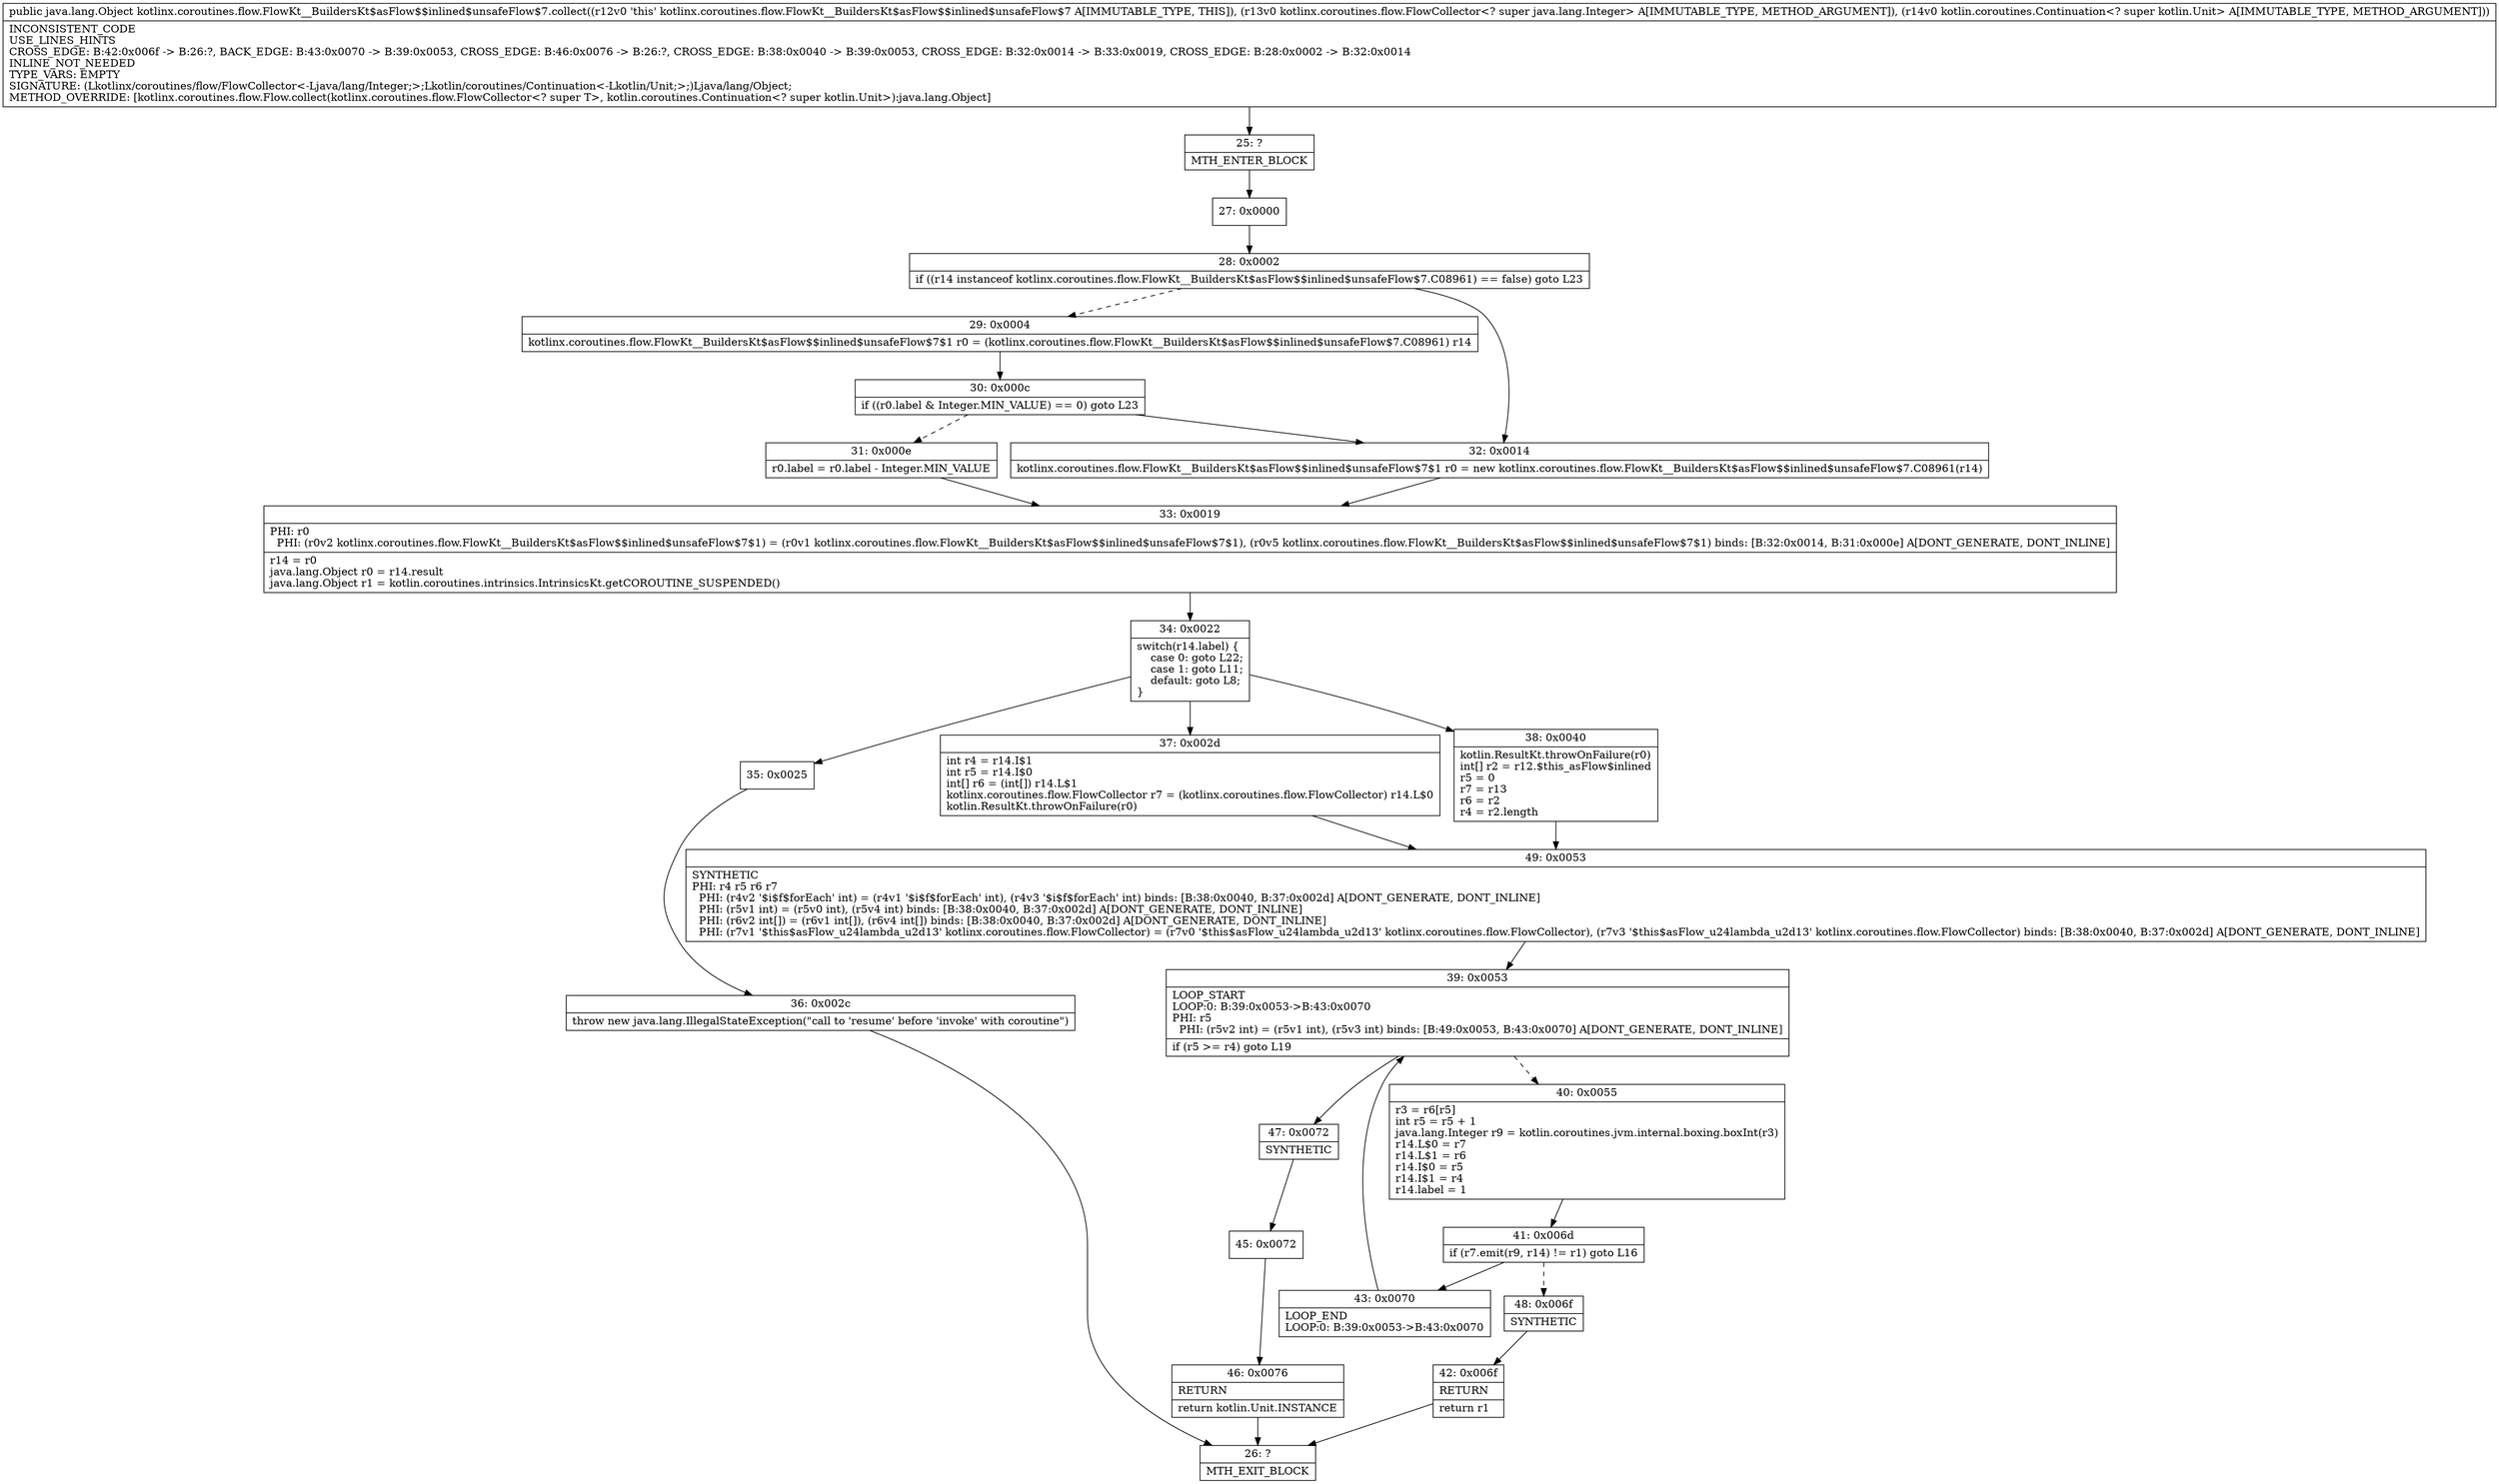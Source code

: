 digraph "CFG forkotlinx.coroutines.flow.FlowKt__BuildersKt$asFlow$$inlined$unsafeFlow$7.collect(Lkotlinx\/coroutines\/flow\/FlowCollector;Lkotlin\/coroutines\/Continuation;)Ljava\/lang\/Object;" {
Node_25 [shape=record,label="{25\:\ ?|MTH_ENTER_BLOCK\l}"];
Node_27 [shape=record,label="{27\:\ 0x0000}"];
Node_28 [shape=record,label="{28\:\ 0x0002|if ((r14 instanceof kotlinx.coroutines.flow.FlowKt__BuildersKt$asFlow$$inlined$unsafeFlow$7.C08961) == false) goto L23\l}"];
Node_29 [shape=record,label="{29\:\ 0x0004|kotlinx.coroutines.flow.FlowKt__BuildersKt$asFlow$$inlined$unsafeFlow$7$1 r0 = (kotlinx.coroutines.flow.FlowKt__BuildersKt$asFlow$$inlined$unsafeFlow$7.C08961) r14\l}"];
Node_30 [shape=record,label="{30\:\ 0x000c|if ((r0.label & Integer.MIN_VALUE) == 0) goto L23\l}"];
Node_31 [shape=record,label="{31\:\ 0x000e|r0.label = r0.label \- Integer.MIN_VALUE\l}"];
Node_33 [shape=record,label="{33\:\ 0x0019|PHI: r0 \l  PHI: (r0v2 kotlinx.coroutines.flow.FlowKt__BuildersKt$asFlow$$inlined$unsafeFlow$7$1) = (r0v1 kotlinx.coroutines.flow.FlowKt__BuildersKt$asFlow$$inlined$unsafeFlow$7$1), (r0v5 kotlinx.coroutines.flow.FlowKt__BuildersKt$asFlow$$inlined$unsafeFlow$7$1) binds: [B:32:0x0014, B:31:0x000e] A[DONT_GENERATE, DONT_INLINE]\l|r14 = r0\ljava.lang.Object r0 = r14.result\ljava.lang.Object r1 = kotlin.coroutines.intrinsics.IntrinsicsKt.getCOROUTINE_SUSPENDED()\l}"];
Node_34 [shape=record,label="{34\:\ 0x0022|switch(r14.label) \{\l    case 0: goto L22;\l    case 1: goto L11;\l    default: goto L8;\l\}\l}"];
Node_35 [shape=record,label="{35\:\ 0x0025}"];
Node_36 [shape=record,label="{36\:\ 0x002c|throw new java.lang.IllegalStateException(\"call to 'resume' before 'invoke' with coroutine\")\l}"];
Node_26 [shape=record,label="{26\:\ ?|MTH_EXIT_BLOCK\l}"];
Node_37 [shape=record,label="{37\:\ 0x002d|int r4 = r14.I$1\lint r5 = r14.I$0\lint[] r6 = (int[]) r14.L$1\lkotlinx.coroutines.flow.FlowCollector r7 = (kotlinx.coroutines.flow.FlowCollector) r14.L$0\lkotlin.ResultKt.throwOnFailure(r0)\l}"];
Node_49 [shape=record,label="{49\:\ 0x0053|SYNTHETIC\lPHI: r4 r5 r6 r7 \l  PHI: (r4v2 '$i$f$forEach' int) = (r4v1 '$i$f$forEach' int), (r4v3 '$i$f$forEach' int) binds: [B:38:0x0040, B:37:0x002d] A[DONT_GENERATE, DONT_INLINE]\l  PHI: (r5v1 int) = (r5v0 int), (r5v4 int) binds: [B:38:0x0040, B:37:0x002d] A[DONT_GENERATE, DONT_INLINE]\l  PHI: (r6v2 int[]) = (r6v1 int[]), (r6v4 int[]) binds: [B:38:0x0040, B:37:0x002d] A[DONT_GENERATE, DONT_INLINE]\l  PHI: (r7v1 '$this$asFlow_u24lambda_u2d13' kotlinx.coroutines.flow.FlowCollector) = (r7v0 '$this$asFlow_u24lambda_u2d13' kotlinx.coroutines.flow.FlowCollector), (r7v3 '$this$asFlow_u24lambda_u2d13' kotlinx.coroutines.flow.FlowCollector) binds: [B:38:0x0040, B:37:0x002d] A[DONT_GENERATE, DONT_INLINE]\l}"];
Node_39 [shape=record,label="{39\:\ 0x0053|LOOP_START\lLOOP:0: B:39:0x0053\-\>B:43:0x0070\lPHI: r5 \l  PHI: (r5v2 int) = (r5v1 int), (r5v3 int) binds: [B:49:0x0053, B:43:0x0070] A[DONT_GENERATE, DONT_INLINE]\l|if (r5 \>= r4) goto L19\l}"];
Node_40 [shape=record,label="{40\:\ 0x0055|r3 = r6[r5]\lint r5 = r5 + 1\ljava.lang.Integer r9 = kotlin.coroutines.jvm.internal.boxing.boxInt(r3)\lr14.L$0 = r7\lr14.L$1 = r6\lr14.I$0 = r5\lr14.I$1 = r4\lr14.label = 1\l}"];
Node_41 [shape=record,label="{41\:\ 0x006d|if (r7.emit(r9, r14) != r1) goto L16\l}"];
Node_43 [shape=record,label="{43\:\ 0x0070|LOOP_END\lLOOP:0: B:39:0x0053\-\>B:43:0x0070\l}"];
Node_48 [shape=record,label="{48\:\ 0x006f|SYNTHETIC\l}"];
Node_42 [shape=record,label="{42\:\ 0x006f|RETURN\l|return r1\l}"];
Node_47 [shape=record,label="{47\:\ 0x0072|SYNTHETIC\l}"];
Node_45 [shape=record,label="{45\:\ 0x0072}"];
Node_46 [shape=record,label="{46\:\ 0x0076|RETURN\l|return kotlin.Unit.INSTANCE\l}"];
Node_38 [shape=record,label="{38\:\ 0x0040|kotlin.ResultKt.throwOnFailure(r0)\lint[] r2 = r12.$this_asFlow$inlined\lr5 = 0\lr7 = r13\lr6 = r2\lr4 = r2.length\l}"];
Node_32 [shape=record,label="{32\:\ 0x0014|kotlinx.coroutines.flow.FlowKt__BuildersKt$asFlow$$inlined$unsafeFlow$7$1 r0 = new kotlinx.coroutines.flow.FlowKt__BuildersKt$asFlow$$inlined$unsafeFlow$7.C08961(r14)\l}"];
MethodNode[shape=record,label="{public java.lang.Object kotlinx.coroutines.flow.FlowKt__BuildersKt$asFlow$$inlined$unsafeFlow$7.collect((r12v0 'this' kotlinx.coroutines.flow.FlowKt__BuildersKt$asFlow$$inlined$unsafeFlow$7 A[IMMUTABLE_TYPE, THIS]), (r13v0 kotlinx.coroutines.flow.FlowCollector\<? super java.lang.Integer\> A[IMMUTABLE_TYPE, METHOD_ARGUMENT]), (r14v0 kotlin.coroutines.Continuation\<? super kotlin.Unit\> A[IMMUTABLE_TYPE, METHOD_ARGUMENT]))  | INCONSISTENT_CODE\lUSE_LINES_HINTS\lCROSS_EDGE: B:42:0x006f \-\> B:26:?, BACK_EDGE: B:43:0x0070 \-\> B:39:0x0053, CROSS_EDGE: B:46:0x0076 \-\> B:26:?, CROSS_EDGE: B:38:0x0040 \-\> B:39:0x0053, CROSS_EDGE: B:32:0x0014 \-\> B:33:0x0019, CROSS_EDGE: B:28:0x0002 \-\> B:32:0x0014\lINLINE_NOT_NEEDED\lTYPE_VARS: EMPTY\lSIGNATURE: (Lkotlinx\/coroutines\/flow\/FlowCollector\<\-Ljava\/lang\/Integer;\>;Lkotlin\/coroutines\/Continuation\<\-Lkotlin\/Unit;\>;)Ljava\/lang\/Object;\lMETHOD_OVERRIDE: [kotlinx.coroutines.flow.Flow.collect(kotlinx.coroutines.flow.FlowCollector\<? super T\>, kotlin.coroutines.Continuation\<? super kotlin.Unit\>):java.lang.Object]\l}"];
MethodNode -> Node_25;Node_25 -> Node_27;
Node_27 -> Node_28;
Node_28 -> Node_29[style=dashed];
Node_28 -> Node_32;
Node_29 -> Node_30;
Node_30 -> Node_31[style=dashed];
Node_30 -> Node_32;
Node_31 -> Node_33;
Node_33 -> Node_34;
Node_34 -> Node_35;
Node_34 -> Node_37;
Node_34 -> Node_38;
Node_35 -> Node_36;
Node_36 -> Node_26;
Node_37 -> Node_49;
Node_49 -> Node_39;
Node_39 -> Node_40[style=dashed];
Node_39 -> Node_47;
Node_40 -> Node_41;
Node_41 -> Node_43;
Node_41 -> Node_48[style=dashed];
Node_43 -> Node_39;
Node_48 -> Node_42;
Node_42 -> Node_26;
Node_47 -> Node_45;
Node_45 -> Node_46;
Node_46 -> Node_26;
Node_38 -> Node_49;
Node_32 -> Node_33;
}

